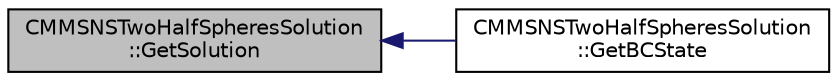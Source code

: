 digraph "CMMSNSTwoHalfSpheresSolution::GetSolution"
{
  edge [fontname="Helvetica",fontsize="10",labelfontname="Helvetica",labelfontsize="10"];
  node [fontname="Helvetica",fontsize="10",shape=record];
  rankdir="LR";
  Node29 [label="CMMSNSTwoHalfSpheresSolution\l::GetSolution",height=0.2,width=0.4,color="black", fillcolor="grey75", style="filled", fontcolor="black"];
  Node29 -> Node30 [dir="back",color="midnightblue",fontsize="10",style="solid",fontname="Helvetica"];
  Node30 [label="CMMSNSTwoHalfSpheresSolution\l::GetBCState",height=0.2,width=0.4,color="black", fillcolor="white", style="filled",URL="$class_c_m_m_s_n_s_two_half_spheres_solution.html#a54e9dbcbf36815c843a8910c114c0e24",tooltip="Get the boundary conditions state for an exact solution. "];
}
